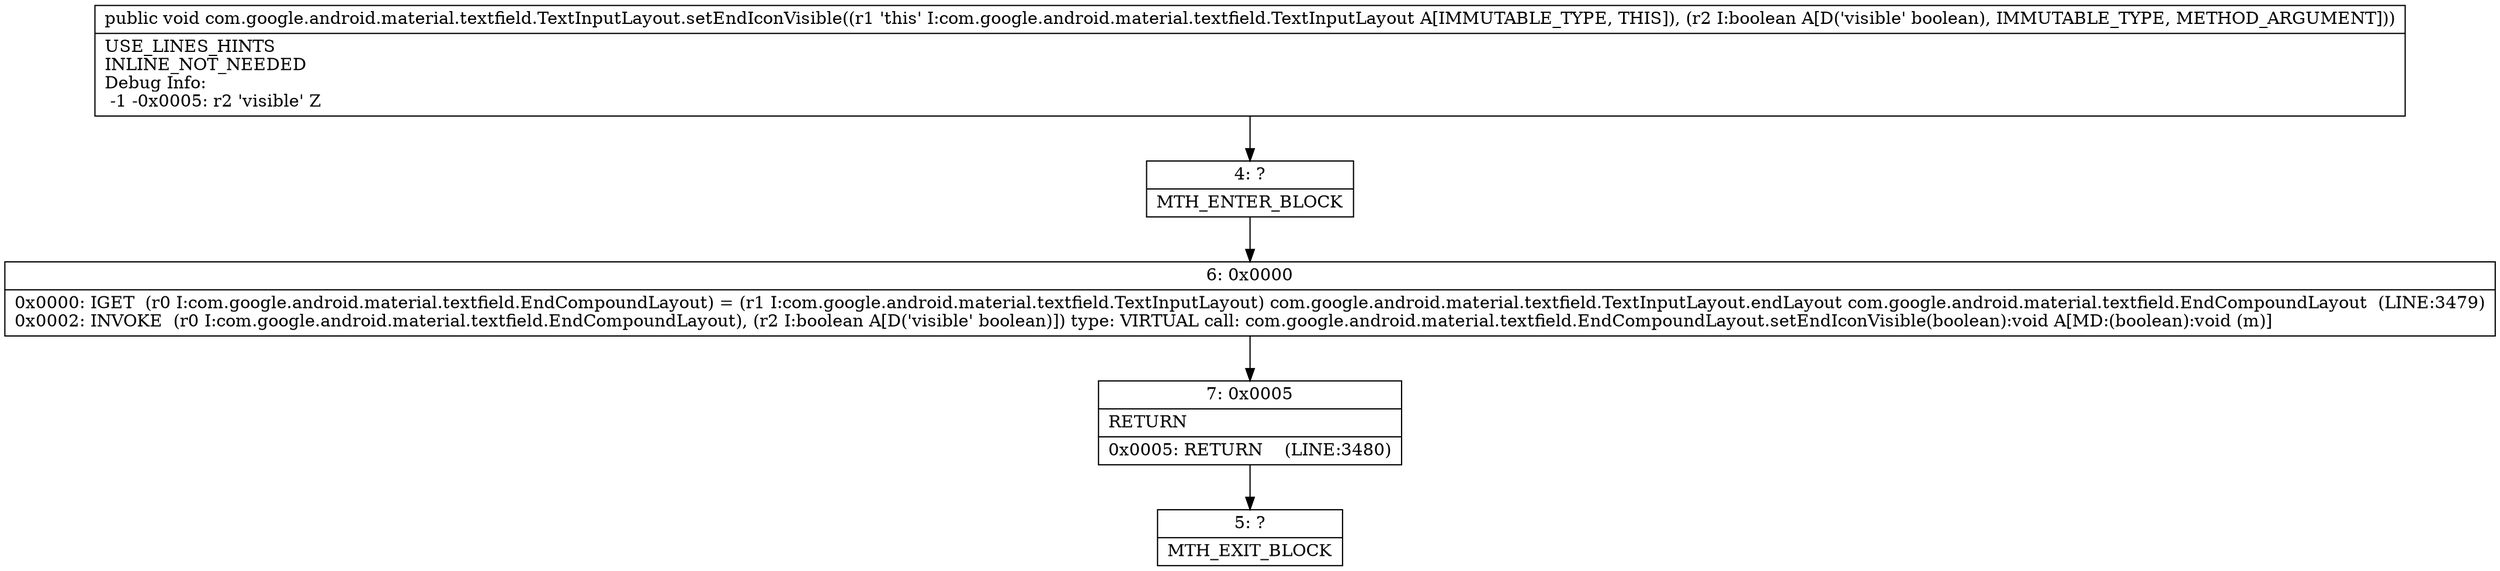 digraph "CFG forcom.google.android.material.textfield.TextInputLayout.setEndIconVisible(Z)V" {
Node_4 [shape=record,label="{4\:\ ?|MTH_ENTER_BLOCK\l}"];
Node_6 [shape=record,label="{6\:\ 0x0000|0x0000: IGET  (r0 I:com.google.android.material.textfield.EndCompoundLayout) = (r1 I:com.google.android.material.textfield.TextInputLayout) com.google.android.material.textfield.TextInputLayout.endLayout com.google.android.material.textfield.EndCompoundLayout  (LINE:3479)\l0x0002: INVOKE  (r0 I:com.google.android.material.textfield.EndCompoundLayout), (r2 I:boolean A[D('visible' boolean)]) type: VIRTUAL call: com.google.android.material.textfield.EndCompoundLayout.setEndIconVisible(boolean):void A[MD:(boolean):void (m)]\l}"];
Node_7 [shape=record,label="{7\:\ 0x0005|RETURN\l|0x0005: RETURN    (LINE:3480)\l}"];
Node_5 [shape=record,label="{5\:\ ?|MTH_EXIT_BLOCK\l}"];
MethodNode[shape=record,label="{public void com.google.android.material.textfield.TextInputLayout.setEndIconVisible((r1 'this' I:com.google.android.material.textfield.TextInputLayout A[IMMUTABLE_TYPE, THIS]), (r2 I:boolean A[D('visible' boolean), IMMUTABLE_TYPE, METHOD_ARGUMENT]))  | USE_LINES_HINTS\lINLINE_NOT_NEEDED\lDebug Info:\l  \-1 \-0x0005: r2 'visible' Z\l}"];
MethodNode -> Node_4;Node_4 -> Node_6;
Node_6 -> Node_7;
Node_7 -> Node_5;
}

